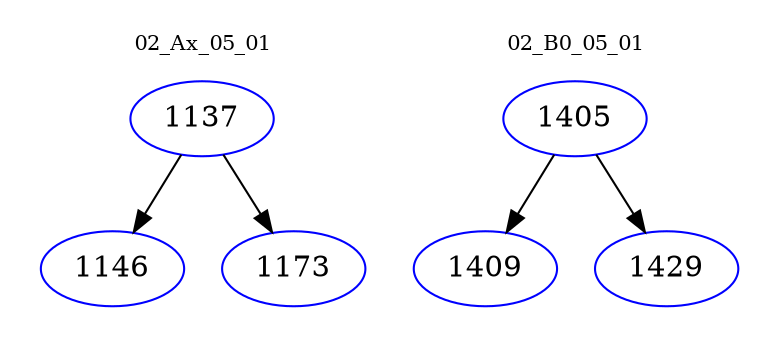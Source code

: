 digraph{
subgraph cluster_0 {
color = white
label = "02_Ax_05_01";
fontsize=10;
T0_1137 [label="1137", color="blue"]
T0_1137 -> T0_1146 [color="black"]
T0_1146 [label="1146", color="blue"]
T0_1137 -> T0_1173 [color="black"]
T0_1173 [label="1173", color="blue"]
}
subgraph cluster_1 {
color = white
label = "02_B0_05_01";
fontsize=10;
T1_1405 [label="1405", color="blue"]
T1_1405 -> T1_1409 [color="black"]
T1_1409 [label="1409", color="blue"]
T1_1405 -> T1_1429 [color="black"]
T1_1429 [label="1429", color="blue"]
}
}

